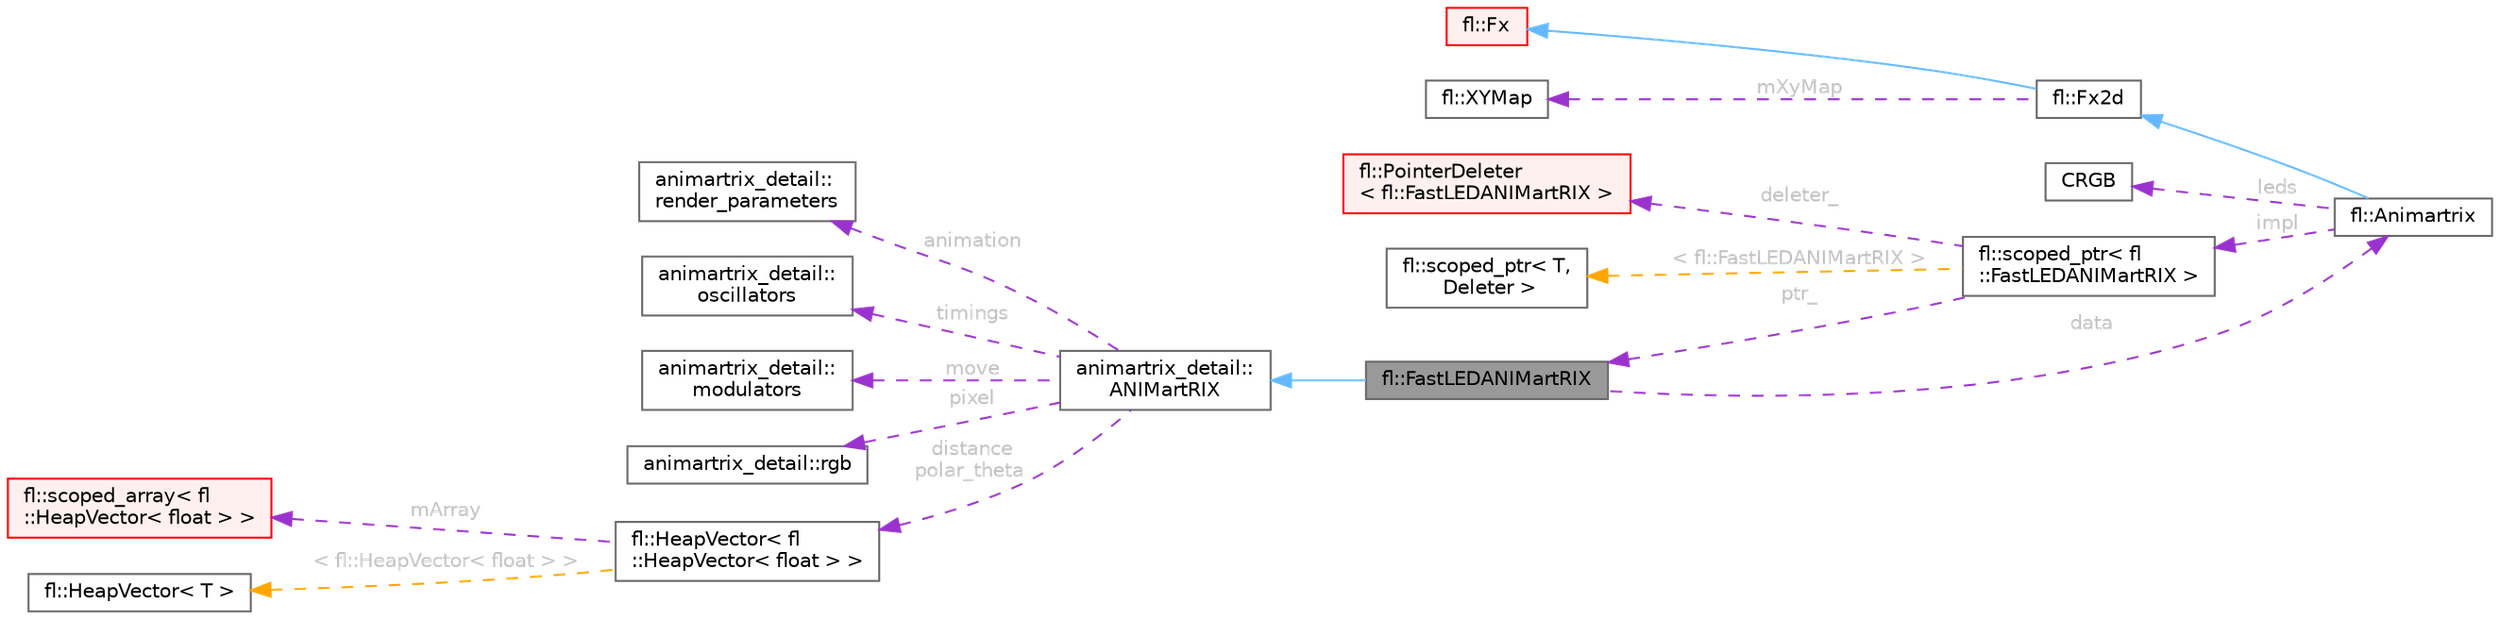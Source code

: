 digraph "fl::FastLEDANIMartRIX"
{
 // LATEX_PDF_SIZE
  bgcolor="transparent";
  edge [fontname=Helvetica,fontsize=10,labelfontname=Helvetica,labelfontsize=10];
  node [fontname=Helvetica,fontsize=10,shape=box,height=0.2,width=0.4];
  rankdir="LR";
  Node1 [id="Node000001",label="fl::FastLEDANIMartRIX",height=0.2,width=0.4,color="gray40", fillcolor="grey60", style="filled", fontcolor="black",tooltip=" "];
  Node2 -> Node1 [id="edge1_Node000001_Node000002",dir="back",color="steelblue1",style="solid",tooltip=" "];
  Node2 [id="Node000002",label="animartrix_detail::\lANIMartRIX",height=0.2,width=0.4,color="gray40", fillcolor="white", style="filled",URL="$df/d5e/classanimartrix__detail_1_1_a_n_i_mart_r_i_x.html",tooltip=" "];
  Node3 -> Node2 [id="edge2_Node000002_Node000003",dir="back",color="darkorchid3",style="dashed",tooltip=" ",label=" animation",fontcolor="grey" ];
  Node3 [id="Node000003",label="animartrix_detail::\lrender_parameters",height=0.2,width=0.4,color="gray40", fillcolor="white", style="filled",URL="$d6/d74/namespaceanimartrix__detail.html#d5/df4/structanimartrix__detail_1_1render__parameters",tooltip=" "];
  Node4 -> Node2 [id="edge3_Node000002_Node000004",dir="back",color="darkorchid3",style="dashed",tooltip=" ",label=" timings",fontcolor="grey" ];
  Node4 [id="Node000004",label="animartrix_detail::\loscillators",height=0.2,width=0.4,color="gray40", fillcolor="white", style="filled",URL="$d6/d74/namespaceanimartrix__detail.html#d5/d40/structanimartrix__detail_1_1oscillators",tooltip=" "];
  Node5 -> Node2 [id="edge4_Node000002_Node000005",dir="back",color="darkorchid3",style="dashed",tooltip=" ",label=" move",fontcolor="grey" ];
  Node5 [id="Node000005",label="animartrix_detail::\lmodulators",height=0.2,width=0.4,color="gray40", fillcolor="white", style="filled",URL="$d6/d74/namespaceanimartrix__detail.html#df/dfa/structanimartrix__detail_1_1modulators",tooltip=" "];
  Node6 -> Node2 [id="edge5_Node000002_Node000006",dir="back",color="darkorchid3",style="dashed",tooltip=" ",label=" pixel",fontcolor="grey" ];
  Node6 [id="Node000006",label="animartrix_detail::rgb",height=0.2,width=0.4,color="gray40", fillcolor="white", style="filled",URL="$d6/d74/namespaceanimartrix__detail.html#d1/d5c/structanimartrix__detail_1_1rgb",tooltip=" "];
  Node7 -> Node2 [id="edge6_Node000002_Node000007",dir="back",color="darkorchid3",style="dashed",tooltip=" ",label=" distance\npolar_theta",fontcolor="grey" ];
  Node7 [id="Node000007",label="fl::HeapVector\< fl\l::HeapVector\< float \> \>",height=0.2,width=0.4,color="gray40", fillcolor="white", style="filled",URL="$db/ddd/classfl_1_1_heap_vector.html",tooltip=" "];
  Node8 -> Node7 [id="edge7_Node000007_Node000008",dir="back",color="darkorchid3",style="dashed",tooltip=" ",label=" mArray",fontcolor="grey" ];
  Node8 [id="Node000008",label="fl::scoped_array\< fl\l::HeapVector\< float \> \>",height=0.2,width=0.4,color="red", fillcolor="#FFF0F0", style="filled",URL="$d3/d92/classfl_1_1scoped__array.html",tooltip=" "];
  Node14 -> Node7 [id="edge8_Node000007_Node000014",dir="back",color="orange",style="dashed",tooltip=" ",label=" \< fl::HeapVector\< float \> \>",fontcolor="grey" ];
  Node14 [id="Node000014",label="fl::HeapVector\< T \>",height=0.2,width=0.4,color="gray40", fillcolor="white", style="filled",URL="$db/ddd/classfl_1_1_heap_vector.html",tooltip=" "];
  Node16 -> Node1 [id="edge9_Node000001_Node000016",dir="back",color="darkorchid3",style="dashed",tooltip=" ",label=" data",fontcolor="grey" ];
  Node16 [id="Node000016",label="fl::Animartrix",height=0.2,width=0.4,color="gray40", fillcolor="white", style="filled",URL="$d8/df5/classfl_1_1_animartrix.html",tooltip=" "];
  Node17 -> Node16 [id="edge10_Node000016_Node000017",dir="back",color="steelblue1",style="solid",tooltip=" "];
  Node17 [id="Node000017",label="fl::Fx2d",height=0.2,width=0.4,color="gray40", fillcolor="white", style="filled",URL="$d7/d3e/classfl_1_1_fx2d.html",tooltip=" "];
  Node18 -> Node17 [id="edge11_Node000017_Node000018",dir="back",color="steelblue1",style="solid",tooltip=" "];
  Node18 [id="Node000018",label="fl::Fx",height=0.2,width=0.4,color="red", fillcolor="#FFF0F0", style="filled",URL="$da/d5d/classfl_1_1_fx.html",tooltip=" "];
  Node26 -> Node17 [id="edge12_Node000017_Node000026",dir="back",color="darkorchid3",style="dashed",tooltip=" ",label=" mXyMap",fontcolor="grey" ];
  Node26 [id="Node000026",label="fl::XYMap",height=0.2,width=0.4,color="gray40", fillcolor="white", style="filled",URL="$d0/dce/classfl_1_1_x_y_map.html",tooltip=" "];
  Node27 -> Node16 [id="edge13_Node000016_Node000027",dir="back",color="darkorchid3",style="dashed",tooltip=" ",label=" impl",fontcolor="grey" ];
  Node27 [id="Node000027",label="fl::scoped_ptr\< fl\l::FastLEDANIMartRIX \>",height=0.2,width=0.4,color="gray40", fillcolor="white", style="filled",URL="$df/d0b/classfl_1_1scoped__ptr.html",tooltip=" "];
  Node1 -> Node27 [id="edge14_Node000027_Node000001",dir="back",color="darkorchid3",style="dashed",tooltip=" ",label=" ptr_",fontcolor="grey" ];
  Node28 -> Node27 [id="edge15_Node000027_Node000028",dir="back",color="darkorchid3",style="dashed",tooltip=" ",label=" deleter_",fontcolor="grey" ];
  Node28 [id="Node000028",label="fl::PointerDeleter\l\< fl::FastLEDANIMartRIX \>",height=0.2,width=0.4,color="red", fillcolor="#FFF0F0", style="filled",URL="$d8/d3d/structfl_1_1_pointer_deleter.html",tooltip=" "];
  Node30 -> Node27 [id="edge16_Node000027_Node000030",dir="back",color="orange",style="dashed",tooltip=" ",label=" \< fl::FastLEDANIMartRIX \>",fontcolor="grey" ];
  Node30 [id="Node000030",label="fl::scoped_ptr\< T,\l Deleter \>",height=0.2,width=0.4,color="gray40", fillcolor="white", style="filled",URL="$df/d0b/classfl_1_1scoped__ptr.html",tooltip=" "];
  Node31 -> Node16 [id="edge17_Node000016_Node000031",dir="back",color="darkorchid3",style="dashed",tooltip=" ",label=" leds",fontcolor="grey" ];
  Node31 [id="Node000031",label="CRGB",height=0.2,width=0.4,color="gray40", fillcolor="white", style="filled",URL="$db/d87/group___pixel_types.html#d7/d82/struct_c_r_g_b",tooltip="Representation of an RGB pixel (Red, Green, Blue)"];
}
